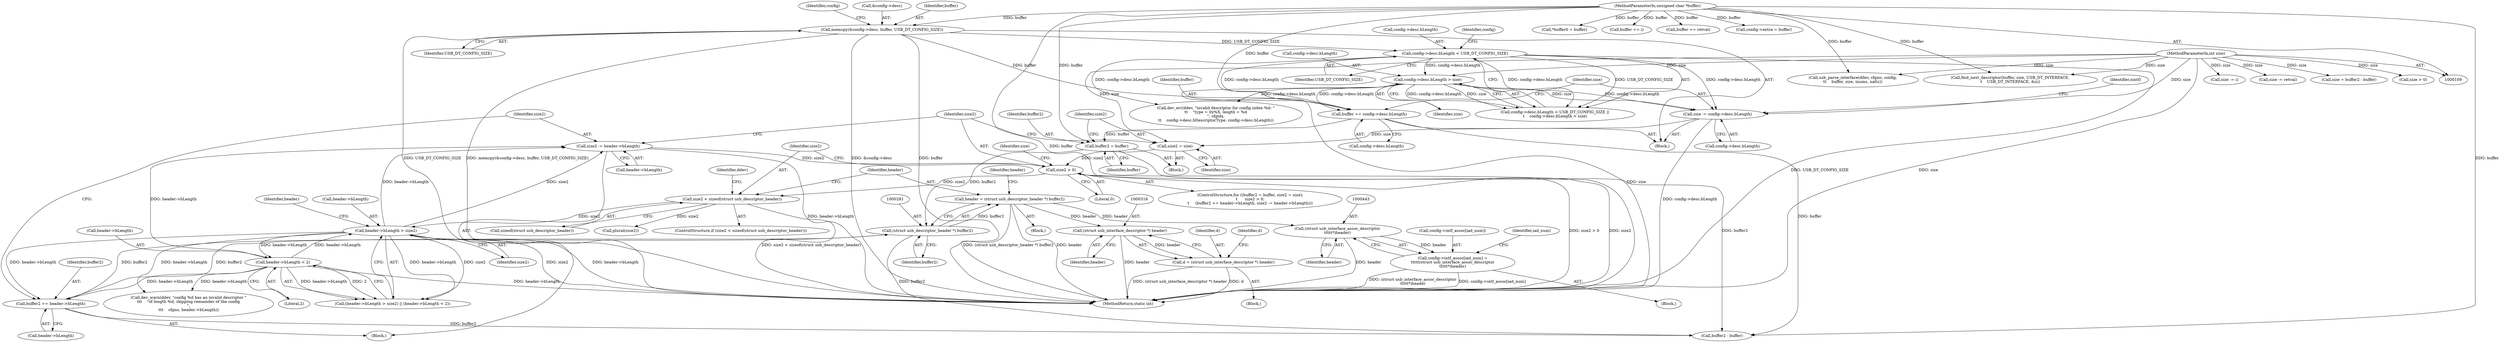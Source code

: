 digraph "0_linux_bd7a3fe770ebd8391d1c7d072ff88e9e76d063eb@pointer" {
"1000278" [label="(Call,header = (struct usb_descriptor_header *) buffer2)"];
"1000280" [label="(Call,(struct usb_descriptor_header *) buffer2)"];
"1000253" [label="(Call,buffer2 += header->bLength)"];
"1000285" [label="(Call,header->bLength > size2)"];
"1000290" [label="(Call,header->bLength < 2)"];
"1000265" [label="(Call,size2 < sizeof(struct usb_descriptor_header))"];
"1000249" [label="(Call,size2 > 0)"];
"1000258" [label="(Call,size2 -= header->bLength)"];
"1000246" [label="(Call,size2 = size)"];
"1000208" [label="(Call,size -= config->desc.bLength)"];
"1000169" [label="(Call,config->desc.bLength > size)"];
"1000162" [label="(Call,config->desc.bLength < USB_DT_CONFIG_SIZE)"];
"1000145" [label="(Call,memcpy(&config->desc, buffer, USB_DT_CONFIG_SIZE))"];
"1000113" [label="(MethodParameterIn,unsigned char *buffer)"];
"1000114" [label="(MethodParameterIn,int size)"];
"1000243" [label="(Call,buffer2 = buffer)"];
"1000201" [label="(Call,buffer += config->desc.bLength)"];
"1000315" [label="(Call,(struct usb_interface_descriptor *) header)"];
"1000313" [label="(Call,d = (struct usb_interface_descriptor *) header)"];
"1000442" [label="(Call,(struct usb_interface_assoc_descriptor\n\t\t\t\t\t*)header)"];
"1000436" [label="(Call,config->intf_assoc[iad_num] =\n\t\t\t\t\t(struct usb_interface_assoc_descriptor\n\t\t\t\t\t*)header)"];
"1000649" [label="(Call,size -= i)"];
"1000162" [label="(Call,config->desc.bLength < USB_DT_CONFIG_SIZE)"];
"1000202" [label="(Identifier,buffer)"];
"1000287" [label="(Identifier,header)"];
"1000254" [label="(Identifier,buffer2)"];
"1000243" [label="(Call,buffer2 = buffer)"];
"1000210" [label="(Call,config->desc.bLength)"];
"1000157" [label="(Identifier,config)"];
"1000296" [label="(Call,dev_warn(ddev, \"config %d has an invalid descriptor \"\n\t\t\t    \"of length %d, skipping remainder of the config\n\",\n\t\t\t    cfgno, header->bLength))"];
"1000242" [label="(Block,)"];
"1000255" [label="(Call,header->bLength)"];
"1000260" [label="(Call,header->bLength)"];
"1000267" [label="(Call,sizeof(struct usb_descriptor_header))"];
"1000314" [label="(Identifier,d)"];
"1000321" [label="(Identifier,d)"];
"1000172" [label="(Identifier,config)"];
"1000244" [label="(Identifier,buffer2)"];
"1000203" [label="(Call,config->desc.bLength)"];
"1000251" [label="(Literal,0)"];
"1000168" [label="(Identifier,USB_DT_CONFIG_SIZE)"];
"1000248" [label="(Identifier,size)"];
"1000124" [label="(Call,*buffer0 = buffer)"];
"1000258" [label="(Call,size2 -= header->bLength)"];
"1000146" [label="(Call,&config->desc)"];
"1000435" [label="(Block,)"];
"1000676" [label="(Call,size -= retval)"];
"1000241" [label="(ControlStructure,for ((buffer2 = buffer, size2 = size);\n\t      size2 > 0;\n\t     (buffer2 += header->bLength, size2 -= header->bLength)))"];
"1000175" [label="(Identifier,size)"];
"1000292" [label="(Identifier,header)"];
"1000266" [label="(Identifier,size2)"];
"1000275" [label="(Call,plural(size2))"];
"1000284" [label="(Call,(header->bLength > size2) || (header->bLength < 2))"];
"1000161" [label="(Call,config->desc.bLength < USB_DT_CONFIG_SIZE ||\n\t    config->desc.bLength > size)"];
"1000170" [label="(Call,config->desc.bLength)"];
"1000115" [label="(Block,)"];
"1000646" [label="(Call,buffer += i)"];
"1000286" [label="(Call,header->bLength)"];
"1000673" [label="(Call,buffer += retval)"];
"1000437" [label="(Call,config->intf_assoc[iad_num])"];
"1000113" [label="(MethodParameterIn,unsigned char *buffer)"];
"1000259" [label="(Identifier,size2)"];
"1000315" [label="(Call,(struct usb_interface_descriptor *) header)"];
"1000169" [label="(Call,config->desc.bLength > size)"];
"1000280" [label="(Call,(struct usb_descriptor_header *) buffer2)"];
"1000290" [label="(Call,header->bLength < 2)"];
"1000150" [label="(Identifier,buffer)"];
"1000436" [label="(Call,config->intf_assoc[iad_num] =\n\t\t\t\t\t(struct usb_interface_assoc_descriptor\n\t\t\t\t\t*)header)"];
"1000252" [label="(Block,)"];
"1000265" [label="(Call,size2 < sizeof(struct usb_descriptor_header))"];
"1000289" [label="(Identifier,size2)"];
"1000151" [label="(Identifier,USB_DT_CONFIG_SIZE)"];
"1000294" [label="(Literal,2)"];
"1000446" [label="(Identifier,iad_num)"];
"1000177" [label="(Call,dev_err(ddev, \"invalid descriptor for config index %d: \"\n\t\t    \"type = 0x%X, length = %d\n\", cfgidx,\n\t\t    config->desc.bDescriptorType, config->desc.bLength))"];
"1000245" [label="(Identifier,buffer)"];
"1000249" [label="(Call,size2 > 0)"];
"1000444" [label="(Identifier,header)"];
"1000278" [label="(Call,header = (struct usb_descriptor_header *) buffer2)"];
"1000469" [label="(Call,buffer2 - buffer)"];
"1000279" [label="(Identifier,header)"];
"1000271" [label="(Identifier,ddev)"];
"1000209" [label="(Identifier,size)"];
"1000246" [label="(Call,size2 = size)"];
"1000145" [label="(Call,memcpy(&config->desc, buffer, USB_DT_CONFIG_SIZE))"];
"1000285" [label="(Call,header->bLength > size2)"];
"1000250" [label="(Identifier,size2)"];
"1000201" [label="(Call,buffer += config->desc.bLength)"];
"1000467" [label="(Call,size = buffer2 - buffer)"];
"1000253" [label="(Call,buffer2 += header->bLength)"];
"1000616" [label="(Call,config->extra = buffer)"];
"1000291" [label="(Call,header->bLength)"];
"1000659" [label="(Call,usb_parse_interface(ddev, cfgno, config,\n\t\t    buffer, size, inums, nalts))"];
"1000208" [label="(Call,size -= config->desc.bLength)"];
"1000317" [label="(Identifier,header)"];
"1000442" [label="(Call,(struct usb_interface_assoc_descriptor\n\t\t\t\t\t*)header)"];
"1000282" [label="(Identifier,buffer2)"];
"1000216" [label="(Identifier,nintf)"];
"1000114" [label="(MethodParameterIn,int size)"];
"1000264" [label="(ControlStructure,if (size2 < sizeof(struct usb_descriptor_header)))"];
"1000163" [label="(Call,config->desc.bLength)"];
"1000313" [label="(Call,d = (struct usb_interface_descriptor *) header)"];
"1000310" [label="(Block,)"];
"1000247" [label="(Identifier,size2)"];
"1000468" [label="(Identifier,size)"];
"1000623" [label="(Call,find_next_descriptor(buffer, size, USB_DT_INTERFACE,\n\t    USB_DT_INTERFACE, &n))"];
"1000263" [label="(Block,)"];
"1000749" [label="(MethodReturn,static int)"];
"1000653" [label="(Call,size > 0)"];
"1000278" -> "1000263"  [label="AST: "];
"1000278" -> "1000280"  [label="CFG: "];
"1000279" -> "1000278"  [label="AST: "];
"1000280" -> "1000278"  [label="AST: "];
"1000287" -> "1000278"  [label="CFG: "];
"1000278" -> "1000749"  [label="DDG: (struct usb_descriptor_header *) buffer2"];
"1000278" -> "1000749"  [label="DDG: header"];
"1000280" -> "1000278"  [label="DDG: buffer2"];
"1000278" -> "1000315"  [label="DDG: header"];
"1000278" -> "1000442"  [label="DDG: header"];
"1000280" -> "1000282"  [label="CFG: "];
"1000281" -> "1000280"  [label="AST: "];
"1000282" -> "1000280"  [label="AST: "];
"1000280" -> "1000253"  [label="DDG: buffer2"];
"1000253" -> "1000280"  [label="DDG: buffer2"];
"1000243" -> "1000280"  [label="DDG: buffer2"];
"1000280" -> "1000469"  [label="DDG: buffer2"];
"1000253" -> "1000252"  [label="AST: "];
"1000253" -> "1000255"  [label="CFG: "];
"1000254" -> "1000253"  [label="AST: "];
"1000255" -> "1000253"  [label="AST: "];
"1000259" -> "1000253"  [label="CFG: "];
"1000285" -> "1000253"  [label="DDG: header->bLength"];
"1000290" -> "1000253"  [label="DDG: header->bLength"];
"1000253" -> "1000469"  [label="DDG: buffer2"];
"1000285" -> "1000284"  [label="AST: "];
"1000285" -> "1000289"  [label="CFG: "];
"1000286" -> "1000285"  [label="AST: "];
"1000289" -> "1000285"  [label="AST: "];
"1000292" -> "1000285"  [label="CFG: "];
"1000284" -> "1000285"  [label="CFG: "];
"1000285" -> "1000749"  [label="DDG: header->bLength"];
"1000285" -> "1000749"  [label="DDG: size2"];
"1000285" -> "1000258"  [label="DDG: header->bLength"];
"1000285" -> "1000258"  [label="DDG: size2"];
"1000285" -> "1000284"  [label="DDG: header->bLength"];
"1000285" -> "1000284"  [label="DDG: size2"];
"1000290" -> "1000285"  [label="DDG: header->bLength"];
"1000265" -> "1000285"  [label="DDG: size2"];
"1000285" -> "1000290"  [label="DDG: header->bLength"];
"1000285" -> "1000296"  [label="DDG: header->bLength"];
"1000290" -> "1000284"  [label="AST: "];
"1000290" -> "1000294"  [label="CFG: "];
"1000291" -> "1000290"  [label="AST: "];
"1000294" -> "1000290"  [label="AST: "];
"1000284" -> "1000290"  [label="CFG: "];
"1000290" -> "1000749"  [label="DDG: header->bLength"];
"1000290" -> "1000258"  [label="DDG: header->bLength"];
"1000290" -> "1000284"  [label="DDG: header->bLength"];
"1000290" -> "1000284"  [label="DDG: 2"];
"1000290" -> "1000296"  [label="DDG: header->bLength"];
"1000265" -> "1000264"  [label="AST: "];
"1000265" -> "1000267"  [label="CFG: "];
"1000266" -> "1000265"  [label="AST: "];
"1000267" -> "1000265"  [label="AST: "];
"1000271" -> "1000265"  [label="CFG: "];
"1000279" -> "1000265"  [label="CFG: "];
"1000265" -> "1000749"  [label="DDG: size2 < sizeof(struct usb_descriptor_header)"];
"1000249" -> "1000265"  [label="DDG: size2"];
"1000265" -> "1000275"  [label="DDG: size2"];
"1000249" -> "1000241"  [label="AST: "];
"1000249" -> "1000251"  [label="CFG: "];
"1000250" -> "1000249"  [label="AST: "];
"1000251" -> "1000249"  [label="AST: "];
"1000266" -> "1000249"  [label="CFG: "];
"1000468" -> "1000249"  [label="CFG: "];
"1000249" -> "1000749"  [label="DDG: size2"];
"1000249" -> "1000749"  [label="DDG: size2 > 0"];
"1000258" -> "1000249"  [label="DDG: size2"];
"1000246" -> "1000249"  [label="DDG: size2"];
"1000258" -> "1000252"  [label="AST: "];
"1000258" -> "1000260"  [label="CFG: "];
"1000259" -> "1000258"  [label="AST: "];
"1000260" -> "1000258"  [label="AST: "];
"1000250" -> "1000258"  [label="CFG: "];
"1000258" -> "1000749"  [label="DDG: header->bLength"];
"1000246" -> "1000242"  [label="AST: "];
"1000246" -> "1000248"  [label="CFG: "];
"1000247" -> "1000246"  [label="AST: "];
"1000248" -> "1000246"  [label="AST: "];
"1000250" -> "1000246"  [label="CFG: "];
"1000208" -> "1000246"  [label="DDG: size"];
"1000114" -> "1000246"  [label="DDG: size"];
"1000208" -> "1000115"  [label="AST: "];
"1000208" -> "1000210"  [label="CFG: "];
"1000209" -> "1000208"  [label="AST: "];
"1000210" -> "1000208"  [label="AST: "];
"1000216" -> "1000208"  [label="CFG: "];
"1000208" -> "1000749"  [label="DDG: config->desc.bLength"];
"1000169" -> "1000208"  [label="DDG: config->desc.bLength"];
"1000169" -> "1000208"  [label="DDG: size"];
"1000162" -> "1000208"  [label="DDG: config->desc.bLength"];
"1000114" -> "1000208"  [label="DDG: size"];
"1000169" -> "1000161"  [label="AST: "];
"1000169" -> "1000175"  [label="CFG: "];
"1000170" -> "1000169"  [label="AST: "];
"1000175" -> "1000169"  [label="AST: "];
"1000161" -> "1000169"  [label="CFG: "];
"1000169" -> "1000749"  [label="DDG: size"];
"1000169" -> "1000161"  [label="DDG: config->desc.bLength"];
"1000169" -> "1000161"  [label="DDG: size"];
"1000162" -> "1000169"  [label="DDG: config->desc.bLength"];
"1000114" -> "1000169"  [label="DDG: size"];
"1000169" -> "1000177"  [label="DDG: config->desc.bLength"];
"1000169" -> "1000201"  [label="DDG: config->desc.bLength"];
"1000162" -> "1000161"  [label="AST: "];
"1000162" -> "1000168"  [label="CFG: "];
"1000163" -> "1000162"  [label="AST: "];
"1000168" -> "1000162"  [label="AST: "];
"1000172" -> "1000162"  [label="CFG: "];
"1000161" -> "1000162"  [label="CFG: "];
"1000162" -> "1000749"  [label="DDG: USB_DT_CONFIG_SIZE"];
"1000162" -> "1000161"  [label="DDG: config->desc.bLength"];
"1000162" -> "1000161"  [label="DDG: USB_DT_CONFIG_SIZE"];
"1000145" -> "1000162"  [label="DDG: USB_DT_CONFIG_SIZE"];
"1000162" -> "1000177"  [label="DDG: config->desc.bLength"];
"1000162" -> "1000201"  [label="DDG: config->desc.bLength"];
"1000145" -> "1000115"  [label="AST: "];
"1000145" -> "1000151"  [label="CFG: "];
"1000146" -> "1000145"  [label="AST: "];
"1000150" -> "1000145"  [label="AST: "];
"1000151" -> "1000145"  [label="AST: "];
"1000157" -> "1000145"  [label="CFG: "];
"1000145" -> "1000749"  [label="DDG: USB_DT_CONFIG_SIZE"];
"1000145" -> "1000749"  [label="DDG: memcpy(&config->desc, buffer, USB_DT_CONFIG_SIZE)"];
"1000145" -> "1000749"  [label="DDG: buffer"];
"1000145" -> "1000749"  [label="DDG: &config->desc"];
"1000113" -> "1000145"  [label="DDG: buffer"];
"1000145" -> "1000201"  [label="DDG: buffer"];
"1000113" -> "1000109"  [label="AST: "];
"1000113" -> "1000749"  [label="DDG: buffer"];
"1000113" -> "1000124"  [label="DDG: buffer"];
"1000113" -> "1000201"  [label="DDG: buffer"];
"1000113" -> "1000243"  [label="DDG: buffer"];
"1000113" -> "1000469"  [label="DDG: buffer"];
"1000113" -> "1000616"  [label="DDG: buffer"];
"1000113" -> "1000623"  [label="DDG: buffer"];
"1000113" -> "1000646"  [label="DDG: buffer"];
"1000113" -> "1000659"  [label="DDG: buffer"];
"1000113" -> "1000673"  [label="DDG: buffer"];
"1000114" -> "1000109"  [label="AST: "];
"1000114" -> "1000749"  [label="DDG: size"];
"1000114" -> "1000467"  [label="DDG: size"];
"1000114" -> "1000623"  [label="DDG: size"];
"1000114" -> "1000649"  [label="DDG: size"];
"1000114" -> "1000653"  [label="DDG: size"];
"1000114" -> "1000659"  [label="DDG: size"];
"1000114" -> "1000676"  [label="DDG: size"];
"1000243" -> "1000242"  [label="AST: "];
"1000243" -> "1000245"  [label="CFG: "];
"1000244" -> "1000243"  [label="AST: "];
"1000245" -> "1000243"  [label="AST: "];
"1000247" -> "1000243"  [label="CFG: "];
"1000201" -> "1000243"  [label="DDG: buffer"];
"1000243" -> "1000469"  [label="DDG: buffer2"];
"1000201" -> "1000115"  [label="AST: "];
"1000201" -> "1000203"  [label="CFG: "];
"1000202" -> "1000201"  [label="AST: "];
"1000203" -> "1000201"  [label="AST: "];
"1000209" -> "1000201"  [label="CFG: "];
"1000201" -> "1000469"  [label="DDG: buffer"];
"1000315" -> "1000313"  [label="AST: "];
"1000315" -> "1000317"  [label="CFG: "];
"1000316" -> "1000315"  [label="AST: "];
"1000317" -> "1000315"  [label="AST: "];
"1000313" -> "1000315"  [label="CFG: "];
"1000315" -> "1000749"  [label="DDG: header"];
"1000315" -> "1000313"  [label="DDG: header"];
"1000313" -> "1000310"  [label="AST: "];
"1000314" -> "1000313"  [label="AST: "];
"1000321" -> "1000313"  [label="CFG: "];
"1000313" -> "1000749"  [label="DDG: (struct usb_interface_descriptor *) header"];
"1000313" -> "1000749"  [label="DDG: d"];
"1000442" -> "1000436"  [label="AST: "];
"1000442" -> "1000444"  [label="CFG: "];
"1000443" -> "1000442"  [label="AST: "];
"1000444" -> "1000442"  [label="AST: "];
"1000436" -> "1000442"  [label="CFG: "];
"1000442" -> "1000749"  [label="DDG: header"];
"1000442" -> "1000436"  [label="DDG: header"];
"1000436" -> "1000435"  [label="AST: "];
"1000437" -> "1000436"  [label="AST: "];
"1000446" -> "1000436"  [label="CFG: "];
"1000436" -> "1000749"  [label="DDG: (struct usb_interface_assoc_descriptor\n\t\t\t\t\t*)header"];
"1000436" -> "1000749"  [label="DDG: config->intf_assoc[iad_num]"];
}
